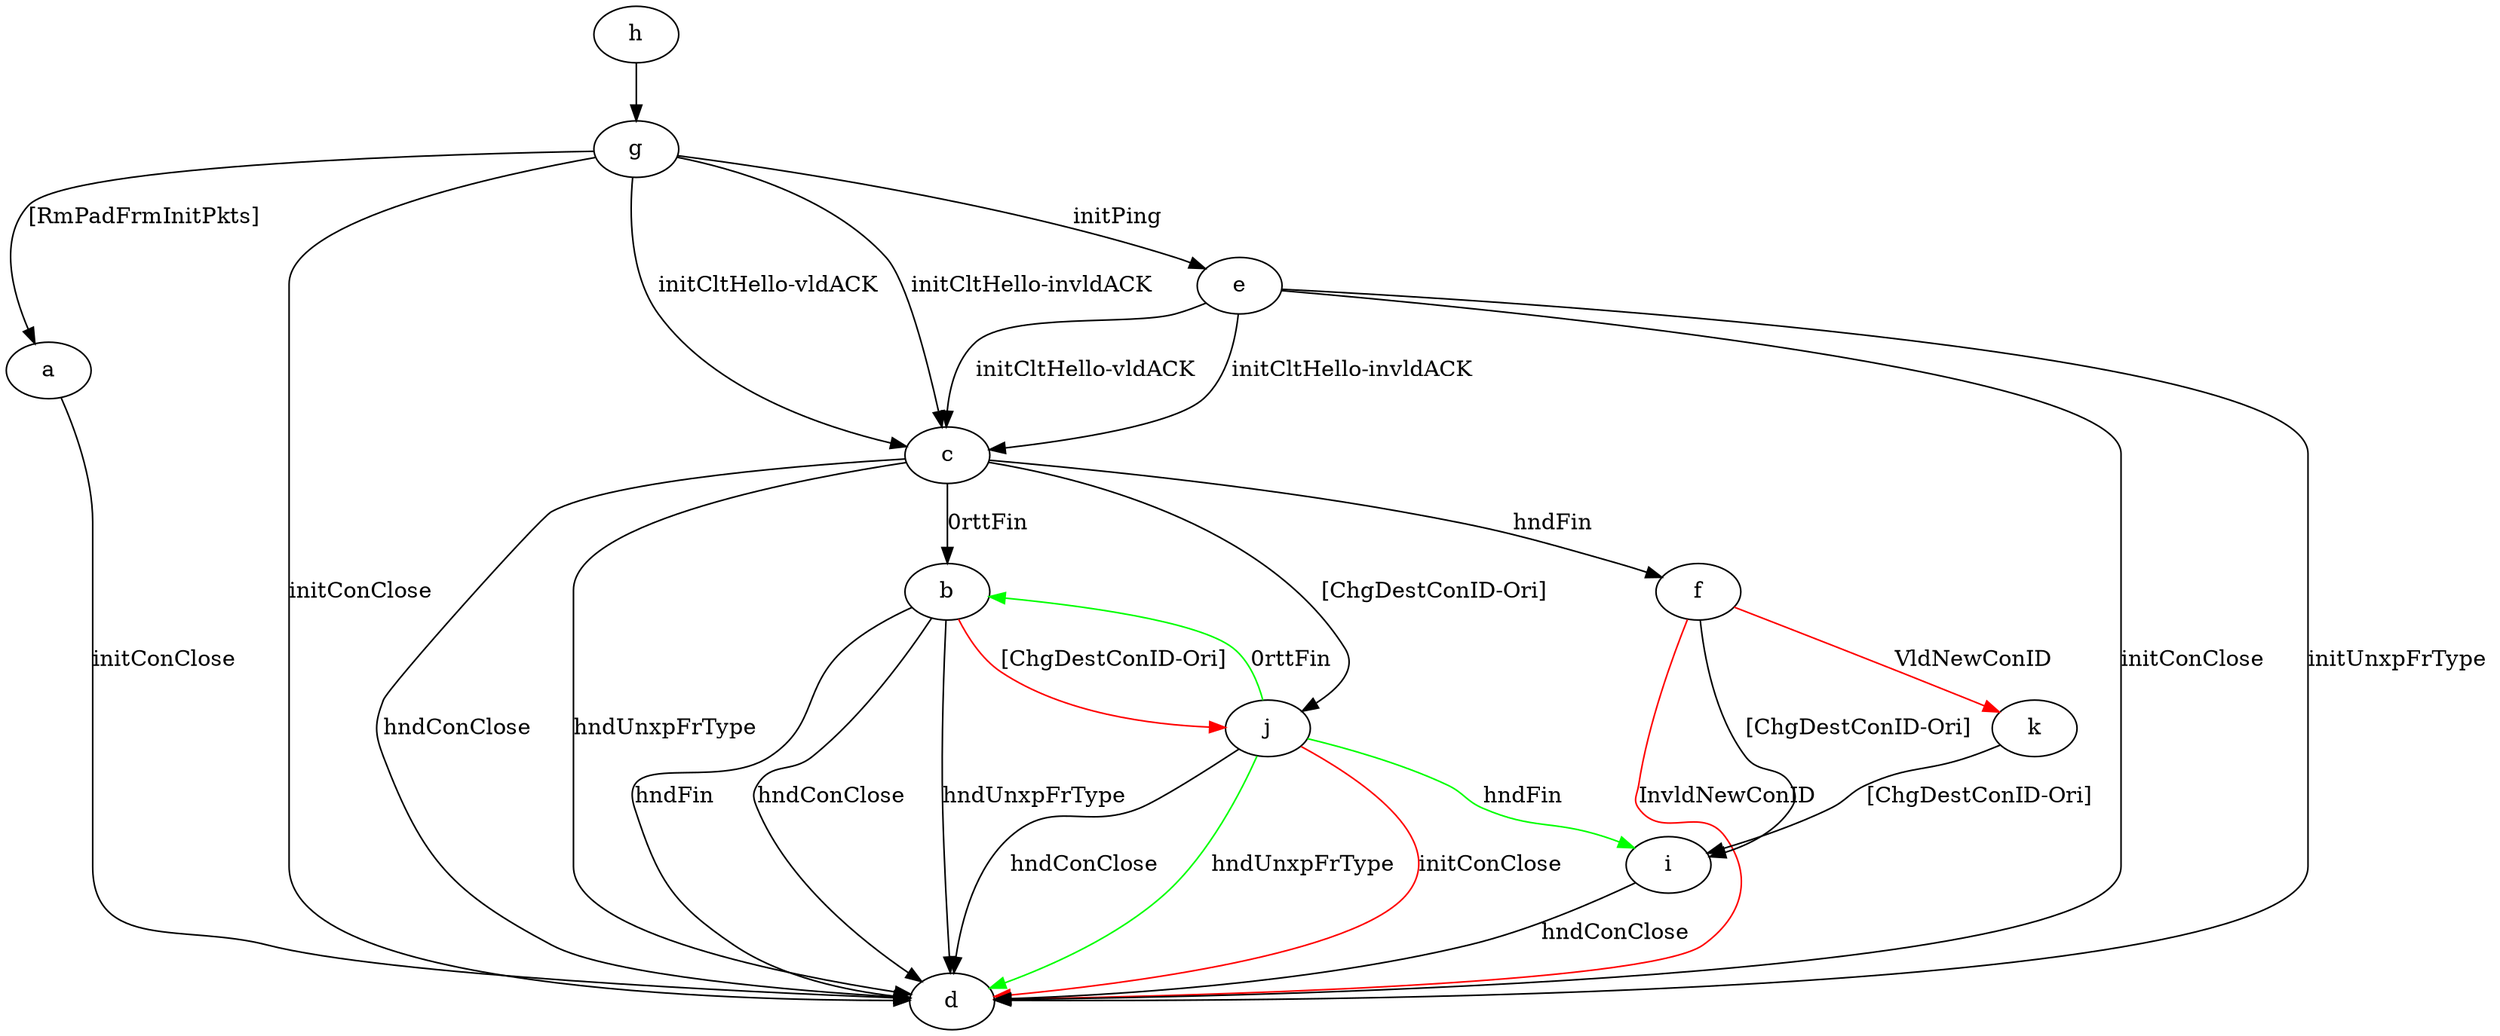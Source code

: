 digraph "" {
	a -> d	[key=0,
		label="initConClose "];
	b -> d	[key=0,
		label="hndFin "];
	b -> d	[key=1,
		label="hndConClose "];
	b -> d	[key=2,
		label="hndUnxpFrType "];
	b -> j	[key=0,
		color=red,
		label="[ChgDestConID-Ori] "];
	c -> b	[key=0,
		label="0rttFin "];
	c -> d	[key=0,
		label="hndConClose "];
	c -> d	[key=1,
		label="hndUnxpFrType "];
	c -> f	[key=0,
		label="hndFin "];
	c -> j	[key=0,
		label="[ChgDestConID-Ori] "];
	e -> c	[key=0,
		label="initCltHello-vldACK "];
	e -> c	[key=1,
		label="initCltHello-invldACK "];
	e -> d	[key=0,
		label="initConClose "];
	e -> d	[key=1,
		label="initUnxpFrType "];
	f -> d	[key=0,
		color=red,
		label="InvldNewConID "];
	f -> i	[key=0,
		label="[ChgDestConID-Ori] "];
	f -> k	[key=0,
		color=red,
		label="VldNewConID "];
	g -> a	[key=0,
		label="[RmPadFrmInitPkts] "];
	g -> c	[key=0,
		label="initCltHello-vldACK "];
	g -> c	[key=1,
		label="initCltHello-invldACK "];
	g -> d	[key=0,
		label="initConClose "];
	g -> e	[key=0,
		label="initPing "];
	h -> g	[key=0];
	i -> d	[key=0,
		label="hndConClose "];
	j -> b	[key=0,
		color=green,
		label="0rttFin "];
	j -> d	[key=0,
		label="hndConClose "];
	j -> d	[key=1,
		color=green,
		label="hndUnxpFrType "];
	j -> d	[key=2,
		color=red,
		label="initConClose "];
	j -> i	[key=0,
		color=green,
		label="hndFin "];
	k -> i	[key=0,
		label="[ChgDestConID-Ori] "];
}
